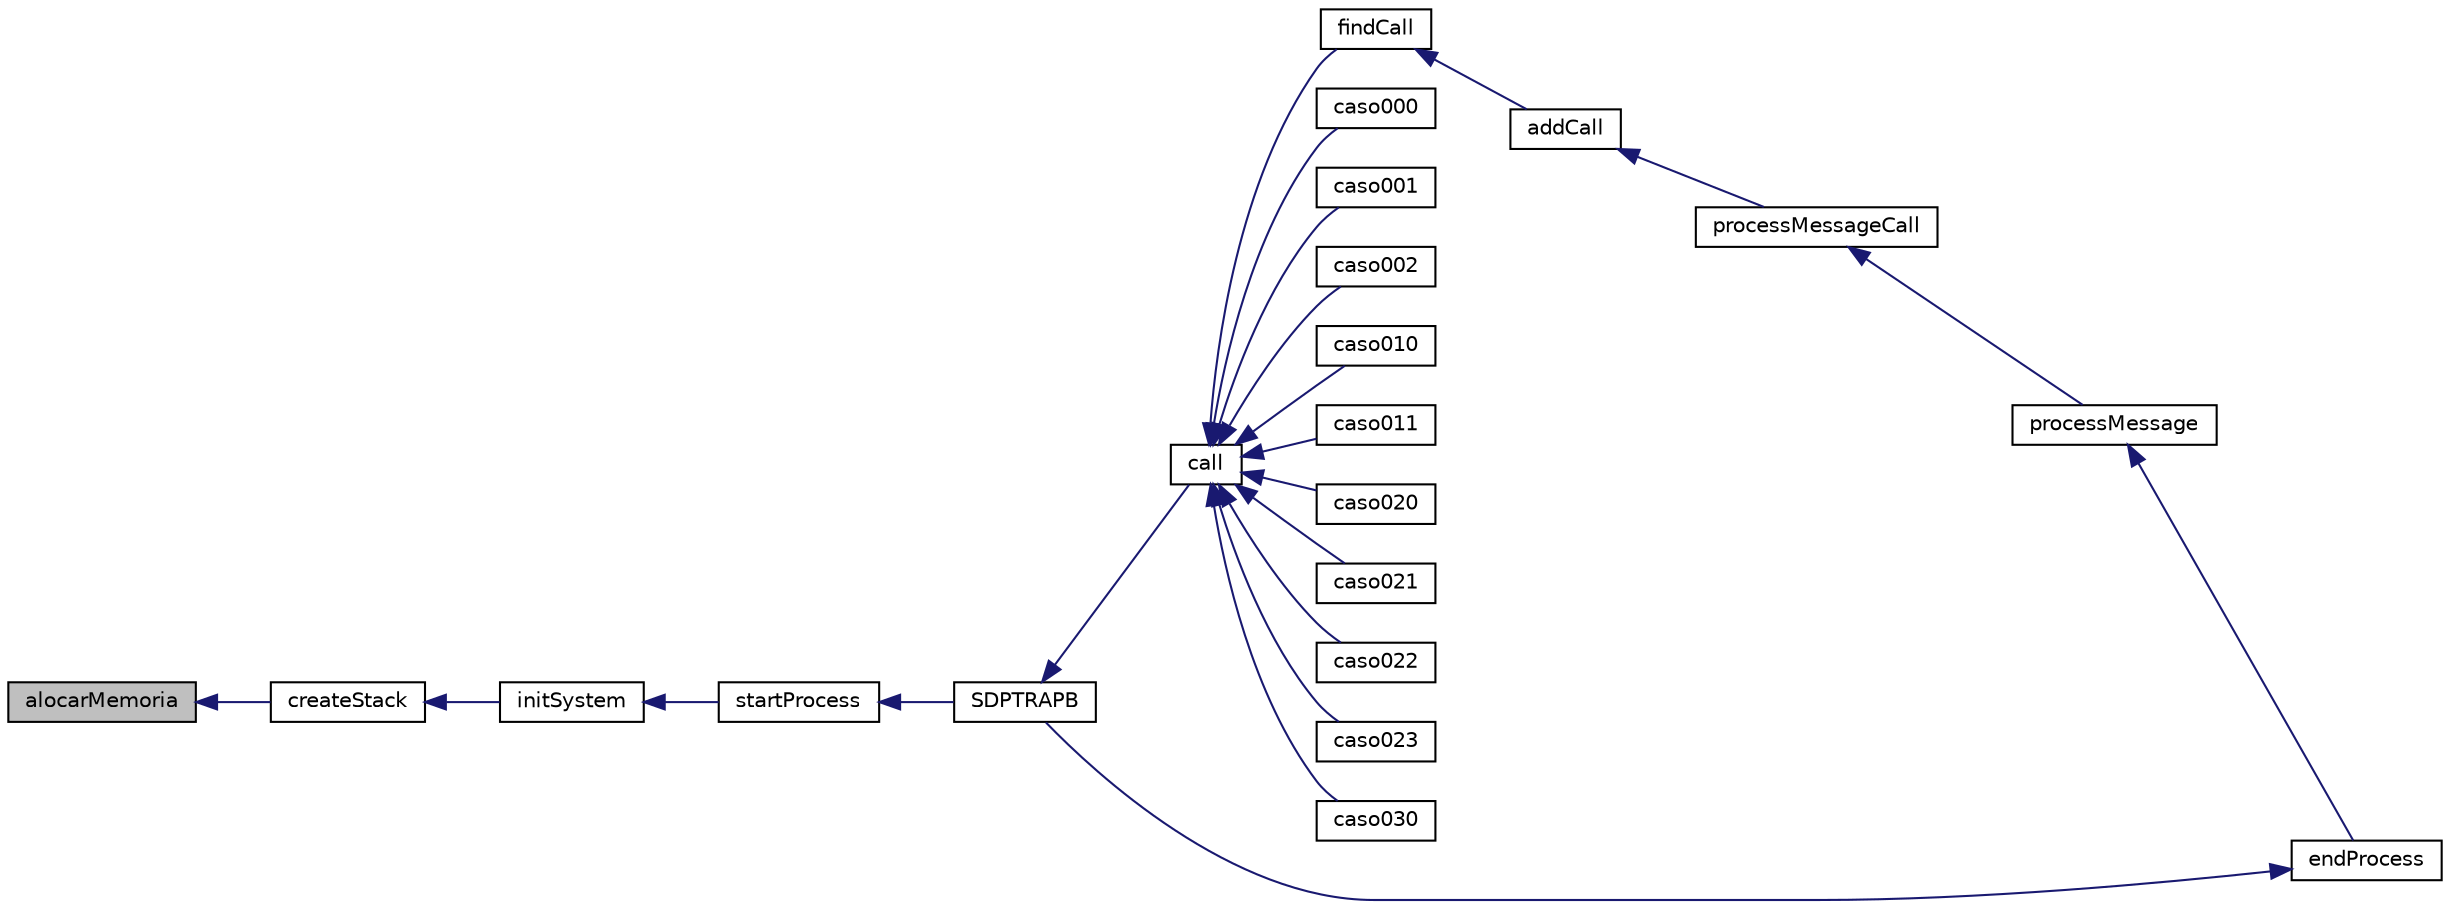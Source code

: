 digraph "alocarMemoria"
{
  edge [fontname="Helvetica",fontsize="10",labelfontname="Helvetica",labelfontsize="10"];
  node [fontname="Helvetica",fontsize="10",shape=record];
  rankdir="LR";
  Node1 [label="alocarMemoria",height=0.2,width=0.4,color="black", fillcolor="grey75", style="filled", fontcolor="black"];
  Node1 -> Node2 [dir="back",color="midnightblue",fontsize="10",style="solid",fontname="Helvetica"];
  Node2 [label="createStack",height=0.2,width=0.4,color="black", fillcolor="white", style="filled",URL="$pila_8c.html#a76e64db083920898ed319afa103e9c9b"];
  Node2 -> Node3 [dir="back",color="midnightblue",fontsize="10",style="solid",fontname="Helvetica"];
  Node3 [label="initSystem",height=0.2,width=0.4,color="black", fillcolor="white", style="filled",URL="$_s_d_p_t_r_a_p_b_8c.html#ad714df92d7ba0d4f11a8de881029449f"];
  Node3 -> Node4 [dir="back",color="midnightblue",fontsize="10",style="solid",fontname="Helvetica"];
  Node4 [label="startProcess",height=0.2,width=0.4,color="black", fillcolor="white", style="filled",URL="$_s_d_p_t_r_a_p_b_8c.html#ad67bdaaddcfa1424dad31c0b8187f829"];
  Node4 -> Node5 [dir="back",color="midnightblue",fontsize="10",style="solid",fontname="Helvetica"];
  Node5 [label="SDPTRAPB",height=0.2,width=0.4,color="black", fillcolor="white", style="filled",URL="$_s_d_p_t_r_a_p_b_8c.html#ae94cd489111188c3ccda942c856494f2"];
  Node5 -> Node6 [dir="back",color="midnightblue",fontsize="10",style="solid",fontname="Helvetica"];
  Node6 [label="call",height=0.2,width=0.4,color="black", fillcolor="white", style="filled",URL="$tst_functions_8c.html#ad404106300a4eba7630fc7a2b62dbd2e"];
  Node6 -> Node7 [dir="back",color="midnightblue",fontsize="10",style="solid",fontname="Helvetica"];
  Node7 [label="findCall",height=0.2,width=0.4,color="black", fillcolor="white", style="filled",URL="$modulos_8c.html#af7747e73680c46384ec80d5969c9b9d1"];
  Node7 -> Node8 [dir="back",color="midnightblue",fontsize="10",style="solid",fontname="Helvetica"];
  Node8 [label="addCall",height=0.2,width=0.4,color="black", fillcolor="white", style="filled",URL="$modulos_8c.html#a99eadd22b499b79658bd8b0ae82dd7bc"];
  Node8 -> Node9 [dir="back",color="midnightblue",fontsize="10",style="solid",fontname="Helvetica"];
  Node9 [label="processMessageCall",height=0.2,width=0.4,color="black", fillcolor="white", style="filled",URL="$messages_8c.html#a5c4b5bc4bbd5b78371891b44033225b2"];
  Node9 -> Node10 [dir="back",color="midnightblue",fontsize="10",style="solid",fontname="Helvetica"];
  Node10 [label="processMessage",height=0.2,width=0.4,color="black", fillcolor="white", style="filled",URL="$messages_8c.html#ad9a5bcb8859dbde9b0a6029b344b68cd"];
  Node10 -> Node11 [dir="back",color="midnightblue",fontsize="10",style="solid",fontname="Helvetica"];
  Node11 [label="endProcess",height=0.2,width=0.4,color="black", fillcolor="white", style="filled",URL="$_s_d_p_t_r_a_p_b_8c.html#aa42745580a553732a3f221db4d209801"];
  Node11 -> Node5 [dir="back",color="midnightblue",fontsize="10",style="solid",fontname="Helvetica"];
  Node6 -> Node12 [dir="back",color="midnightblue",fontsize="10",style="solid",fontname="Helvetica"];
  Node12 [label="caso000",height=0.2,width=0.4,color="black", fillcolor="white", style="filled",URL="$tst_s_d_p_t_r_a_p_b_8c.html#a381922e0850fcf295cfa6ca4dad8e285"];
  Node6 -> Node13 [dir="back",color="midnightblue",fontsize="10",style="solid",fontname="Helvetica"];
  Node13 [label="caso001",height=0.2,width=0.4,color="black", fillcolor="white", style="filled",URL="$tst_s_d_p_t_r_a_p_b_8c.html#a530596048334769452fab0e8f132bd44"];
  Node6 -> Node14 [dir="back",color="midnightblue",fontsize="10",style="solid",fontname="Helvetica"];
  Node14 [label="caso002",height=0.2,width=0.4,color="black", fillcolor="white", style="filled",URL="$tst_s_d_p_t_r_a_p_b_8c.html#a6e2f28ac6331108f847b605da8ef7351"];
  Node6 -> Node15 [dir="back",color="midnightblue",fontsize="10",style="solid",fontname="Helvetica"];
  Node15 [label="caso010",height=0.2,width=0.4,color="black", fillcolor="white", style="filled",URL="$tst_s_d_p_t_r_a_p_b_8c.html#a74626e82b5be595c8e6853ddc0e436a0"];
  Node6 -> Node16 [dir="back",color="midnightblue",fontsize="10",style="solid",fontname="Helvetica"];
  Node16 [label="caso011",height=0.2,width=0.4,color="black", fillcolor="white", style="filled",URL="$tst_s_d_p_t_r_a_p_b_8c.html#ad315708b0cab72bf623f95a02cbf75eb"];
  Node6 -> Node17 [dir="back",color="midnightblue",fontsize="10",style="solid",fontname="Helvetica"];
  Node17 [label="caso020",height=0.2,width=0.4,color="black", fillcolor="white", style="filled",URL="$tst_s_d_p_t_r_a_p_b_8c.html#a0c86ec40714c6787c5cd5a514c7e2718"];
  Node6 -> Node18 [dir="back",color="midnightblue",fontsize="10",style="solid",fontname="Helvetica"];
  Node18 [label="caso021",height=0.2,width=0.4,color="black", fillcolor="white", style="filled",URL="$tst_s_d_p_t_r_a_p_b_8c.html#af57a1d8f4e576fac7358ea0215f335dd"];
  Node6 -> Node19 [dir="back",color="midnightblue",fontsize="10",style="solid",fontname="Helvetica"];
  Node19 [label="caso022",height=0.2,width=0.4,color="black", fillcolor="white", style="filled",URL="$tst_s_d_p_t_r_a_p_b_8c.html#a86e1803103de1b087599a1de20fa7618"];
  Node6 -> Node20 [dir="back",color="midnightblue",fontsize="10",style="solid",fontname="Helvetica"];
  Node20 [label="caso023",height=0.2,width=0.4,color="black", fillcolor="white", style="filled",URL="$tst_s_d_p_t_r_a_p_b_8c.html#a612b8af967a54e1d0b570a87d5638071"];
  Node6 -> Node21 [dir="back",color="midnightblue",fontsize="10",style="solid",fontname="Helvetica"];
  Node21 [label="caso030",height=0.2,width=0.4,color="black", fillcolor="white", style="filled",URL="$tst_s_d_p_t_r_a_p_b_8c.html#a3105d5232d7968ec5f04e434bc9dcac5"];
}
